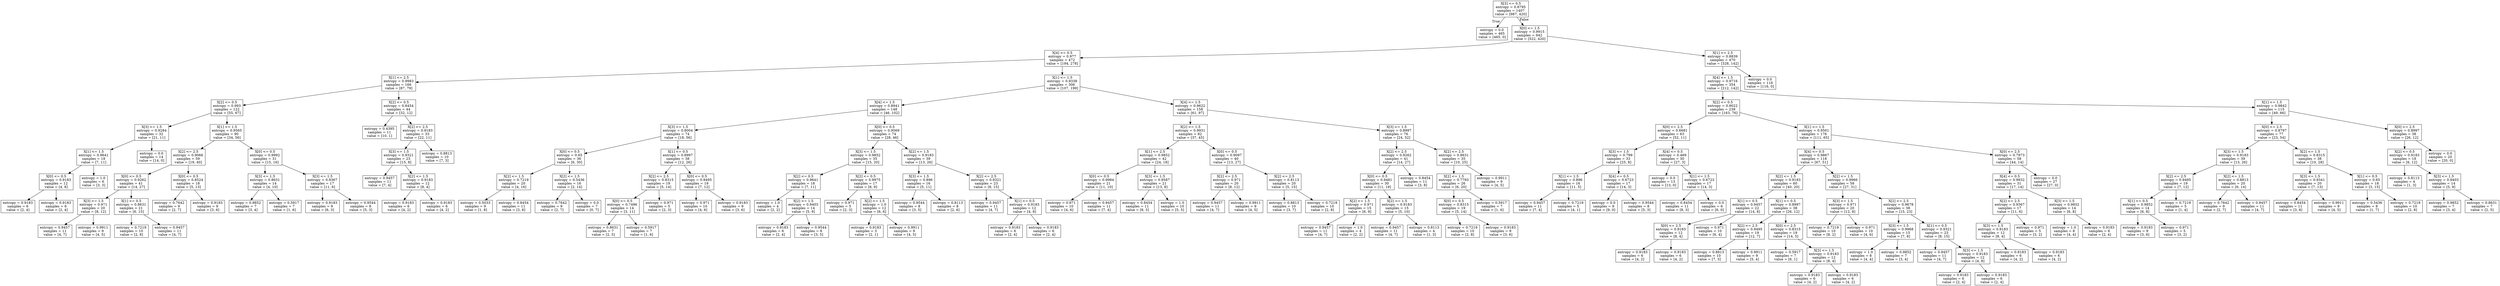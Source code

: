 digraph Tree {
node [shape=box] ;
0 [label="X[3] <= 0.5\nentropy = 0.8795\nsamples = 1407\nvalue = [987, 420]"] ;
1 [label="entropy = 0.0\nsamples = 465\nvalue = [465, 0]"] ;
0 -> 1 [labeldistance=2.5, labelangle=45, headlabel="True"] ;
2 [label="X[0] <= 1.5\nentropy = 0.9915\nsamples = 942\nvalue = [522, 420]"] ;
0 -> 2 [labeldistance=2.5, labelangle=-45, headlabel="False"] ;
3 [label="X[4] <= 0.5\nentropy = 0.977\nsamples = 472\nvalue = [194, 278]"] ;
2 -> 3 ;
4 [label="X[1] <= 2.5\nentropy = 0.9983\nsamples = 166\nvalue = [87, 79]"] ;
3 -> 4 ;
5 [label="X[2] <= 0.5\nentropy = 0.993\nsamples = 122\nvalue = [55, 67]"] ;
4 -> 5 ;
6 [label="X[3] <= 1.5\nentropy = 0.9284\nsamples = 32\nvalue = [21, 11]"] ;
5 -> 6 ;
7 [label="X[1] <= 1.5\nentropy = 0.9641\nsamples = 18\nvalue = [7, 11]"] ;
6 -> 7 ;
8 [label="X[0] <= 0.5\nentropy = 0.9183\nsamples = 12\nvalue = [4, 8]"] ;
7 -> 8 ;
9 [label="entropy = 0.9183\nsamples = 6\nvalue = [2, 4]"] ;
8 -> 9 ;
10 [label="entropy = 0.9183\nsamples = 6\nvalue = [2, 4]"] ;
8 -> 10 ;
11 [label="entropy = 1.0\nsamples = 6\nvalue = [3, 3]"] ;
7 -> 11 ;
12 [label="entropy = 0.0\nsamples = 14\nvalue = [14, 0]"] ;
6 -> 12 ;
13 [label="X[1] <= 1.5\nentropy = 0.9565\nsamples = 90\nvalue = [34, 56]"] ;
5 -> 13 ;
14 [label="X[2] <= 2.5\nentropy = 0.9066\nsamples = 59\nvalue = [19, 40]"] ;
13 -> 14 ;
15 [label="X[0] <= 0.5\nentropy = 0.9262\nsamples = 41\nvalue = [14, 27]"] ;
14 -> 15 ;
16 [label="X[3] <= 1.5\nentropy = 0.971\nsamples = 20\nvalue = [8, 12]"] ;
15 -> 16 ;
17 [label="entropy = 0.9457\nsamples = 11\nvalue = [4, 7]"] ;
16 -> 17 ;
18 [label="entropy = 0.9911\nsamples = 9\nvalue = [4, 5]"] ;
16 -> 18 ;
19 [label="X[1] <= 0.5\nentropy = 0.8631\nsamples = 21\nvalue = [6, 15]"] ;
15 -> 19 ;
20 [label="entropy = 0.7219\nsamples = 10\nvalue = [2, 8]"] ;
19 -> 20 ;
21 [label="entropy = 0.9457\nsamples = 11\nvalue = [4, 7]"] ;
19 -> 21 ;
22 [label="X[0] <= 0.5\nentropy = 0.8524\nsamples = 18\nvalue = [5, 13]"] ;
14 -> 22 ;
23 [label="entropy = 0.7642\nsamples = 9\nvalue = [2, 7]"] ;
22 -> 23 ;
24 [label="entropy = 0.9183\nsamples = 9\nvalue = [3, 6]"] ;
22 -> 24 ;
25 [label="X[0] <= 0.5\nentropy = 0.9992\nsamples = 31\nvalue = [15, 16]"] ;
13 -> 25 ;
26 [label="X[3] <= 1.5\nentropy = 0.8631\nsamples = 14\nvalue = [4, 10]"] ;
25 -> 26 ;
27 [label="entropy = 0.9852\nsamples = 7\nvalue = [3, 4]"] ;
26 -> 27 ;
28 [label="entropy = 0.5917\nsamples = 7\nvalue = [1, 6]"] ;
26 -> 28 ;
29 [label="X[3] <= 1.5\nentropy = 0.9367\nsamples = 17\nvalue = [11, 6]"] ;
25 -> 29 ;
30 [label="entropy = 0.9183\nsamples = 9\nvalue = [6, 3]"] ;
29 -> 30 ;
31 [label="entropy = 0.9544\nsamples = 8\nvalue = [5, 3]"] ;
29 -> 31 ;
32 [label="X[2] <= 0.5\nentropy = 0.8454\nsamples = 44\nvalue = [32, 12]"] ;
4 -> 32 ;
33 [label="entropy = 0.4395\nsamples = 11\nvalue = [10, 1]"] ;
32 -> 33 ;
34 [label="X[2] <= 2.5\nentropy = 0.9183\nsamples = 33\nvalue = [22, 11]"] ;
32 -> 34 ;
35 [label="X[3] <= 1.5\nentropy = 0.9321\nsamples = 23\nvalue = [15, 8]"] ;
34 -> 35 ;
36 [label="entropy = 0.9457\nsamples = 11\nvalue = [7, 4]"] ;
35 -> 36 ;
37 [label="X[2] <= 1.5\nentropy = 0.9183\nsamples = 12\nvalue = [8, 4]"] ;
35 -> 37 ;
38 [label="entropy = 0.9183\nsamples = 6\nvalue = [4, 2]"] ;
37 -> 38 ;
39 [label="entropy = 0.9183\nsamples = 6\nvalue = [4, 2]"] ;
37 -> 39 ;
40 [label="entropy = 0.8813\nsamples = 10\nvalue = [7, 3]"] ;
34 -> 40 ;
41 [label="X[1] <= 1.5\nentropy = 0.9338\nsamples = 306\nvalue = [107, 199]"] ;
3 -> 41 ;
42 [label="X[4] <= 1.5\nentropy = 0.8941\nsamples = 148\nvalue = [46, 102]"] ;
41 -> 42 ;
43 [label="X[3] <= 1.5\nentropy = 0.8004\nsamples = 74\nvalue = [18, 56]"] ;
42 -> 43 ;
44 [label="X[0] <= 0.5\nentropy = 0.65\nsamples = 36\nvalue = [6, 30]"] ;
43 -> 44 ;
45 [label="X[2] <= 1.5\nentropy = 0.7219\nsamples = 20\nvalue = [4, 16]"] ;
44 -> 45 ;
46 [label="entropy = 0.5033\nsamples = 9\nvalue = [1, 8]"] ;
45 -> 46 ;
47 [label="entropy = 0.8454\nsamples = 11\nvalue = [3, 8]"] ;
45 -> 47 ;
48 [label="X[2] <= 1.5\nentropy = 0.5436\nsamples = 16\nvalue = [2, 14]"] ;
44 -> 48 ;
49 [label="entropy = 0.7642\nsamples = 9\nvalue = [2, 7]"] ;
48 -> 49 ;
50 [label="entropy = 0.0\nsamples = 7\nvalue = [0, 7]"] ;
48 -> 50 ;
51 [label="X[1] <= 0.5\nentropy = 0.8997\nsamples = 38\nvalue = [12, 26]"] ;
43 -> 51 ;
52 [label="X[2] <= 2.5\nentropy = 0.8315\nsamples = 19\nvalue = [5, 14]"] ;
51 -> 52 ;
53 [label="X[0] <= 0.5\nentropy = 0.7496\nsamples = 14\nvalue = [3, 11]"] ;
52 -> 53 ;
54 [label="entropy = 0.8631\nsamples = 7\nvalue = [2, 5]"] ;
53 -> 54 ;
55 [label="entropy = 0.5917\nsamples = 7\nvalue = [1, 6]"] ;
53 -> 55 ;
56 [label="entropy = 0.971\nsamples = 5\nvalue = [2, 3]"] ;
52 -> 56 ;
57 [label="X[0] <= 0.5\nentropy = 0.9495\nsamples = 19\nvalue = [7, 12]"] ;
51 -> 57 ;
58 [label="entropy = 0.971\nsamples = 10\nvalue = [4, 6]"] ;
57 -> 58 ;
59 [label="entropy = 0.9183\nsamples = 9\nvalue = [3, 6]"] ;
57 -> 59 ;
60 [label="X[0] <= 0.5\nentropy = 0.9569\nsamples = 74\nvalue = [28, 46]"] ;
42 -> 60 ;
61 [label="X[3] <= 1.5\nentropy = 0.9852\nsamples = 35\nvalue = [15, 20]"] ;
60 -> 61 ;
62 [label="X[2] <= 0.5\nentropy = 0.9641\nsamples = 18\nvalue = [7, 11]"] ;
61 -> 62 ;
63 [label="entropy = 1.0\nsamples = 4\nvalue = [2, 2]"] ;
62 -> 63 ;
64 [label="X[2] <= 1.5\nentropy = 0.9403\nsamples = 14\nvalue = [5, 9]"] ;
62 -> 64 ;
65 [label="entropy = 0.9183\nsamples = 6\nvalue = [2, 4]"] ;
64 -> 65 ;
66 [label="entropy = 0.9544\nsamples = 8\nvalue = [3, 5]"] ;
64 -> 66 ;
67 [label="X[2] <= 0.5\nentropy = 0.9975\nsamples = 17\nvalue = [8, 9]"] ;
61 -> 67 ;
68 [label="entropy = 0.971\nsamples = 5\nvalue = [2, 3]"] ;
67 -> 68 ;
69 [label="X[2] <= 1.5\nentropy = 1.0\nsamples = 12\nvalue = [6, 6]"] ;
67 -> 69 ;
70 [label="entropy = 0.9183\nsamples = 3\nvalue = [2, 1]"] ;
69 -> 70 ;
71 [label="entropy = 0.9911\nsamples = 9\nvalue = [4, 5]"] ;
69 -> 71 ;
72 [label="X[2] <= 1.5\nentropy = 0.9183\nsamples = 39\nvalue = [13, 26]"] ;
60 -> 72 ;
73 [label="X[3] <= 1.5\nentropy = 0.896\nsamples = 16\nvalue = [5, 11]"] ;
72 -> 73 ;
74 [label="entropy = 0.9544\nsamples = 8\nvalue = [3, 5]"] ;
73 -> 74 ;
75 [label="entropy = 0.8113\nsamples = 8\nvalue = [2, 6]"] ;
73 -> 75 ;
76 [label="X[2] <= 2.5\nentropy = 0.9321\nsamples = 23\nvalue = [8, 15]"] ;
72 -> 76 ;
77 [label="entropy = 0.9457\nsamples = 11\nvalue = [4, 7]"] ;
76 -> 77 ;
78 [label="X[1] <= 0.5\nentropy = 0.9183\nsamples = 12\nvalue = [4, 8]"] ;
76 -> 78 ;
79 [label="entropy = 0.9183\nsamples = 6\nvalue = [2, 4]"] ;
78 -> 79 ;
80 [label="entropy = 0.9183\nsamples = 6\nvalue = [2, 4]"] ;
78 -> 80 ;
81 [label="X[4] <= 1.5\nentropy = 0.9622\nsamples = 158\nvalue = [61, 97]"] ;
41 -> 81 ;
82 [label="X[2] <= 1.5\nentropy = 0.9931\nsamples = 82\nvalue = [37, 45]"] ;
81 -> 82 ;
83 [label="X[1] <= 2.5\nentropy = 0.9852\nsamples = 42\nvalue = [24, 18]"] ;
82 -> 83 ;
84 [label="X[0] <= 0.5\nentropy = 0.9984\nsamples = 21\nvalue = [11, 10]"] ;
83 -> 84 ;
85 [label="entropy = 0.971\nsamples = 10\nvalue = [4, 6]"] ;
84 -> 85 ;
86 [label="entropy = 0.9457\nsamples = 11\nvalue = [7, 4]"] ;
84 -> 86 ;
87 [label="X[3] <= 1.5\nentropy = 0.9587\nsamples = 21\nvalue = [13, 8]"] ;
83 -> 87 ;
88 [label="entropy = 0.8454\nsamples = 11\nvalue = [8, 3]"] ;
87 -> 88 ;
89 [label="entropy = 1.0\nsamples = 10\nvalue = [5, 5]"] ;
87 -> 89 ;
90 [label="X[0] <= 0.5\nentropy = 0.9097\nsamples = 40\nvalue = [13, 27]"] ;
82 -> 90 ;
91 [label="X[2] <= 2.5\nentropy = 0.971\nsamples = 20\nvalue = [8, 12]"] ;
90 -> 91 ;
92 [label="entropy = 0.9457\nsamples = 11\nvalue = [4, 7]"] ;
91 -> 92 ;
93 [label="entropy = 0.9911\nsamples = 9\nvalue = [4, 5]"] ;
91 -> 93 ;
94 [label="X[2] <= 2.5\nentropy = 0.8113\nsamples = 20\nvalue = [5, 15]"] ;
90 -> 94 ;
95 [label="entropy = 0.8813\nsamples = 10\nvalue = [3, 7]"] ;
94 -> 95 ;
96 [label="entropy = 0.7219\nsamples = 10\nvalue = [2, 8]"] ;
94 -> 96 ;
97 [label="X[3] <= 1.5\nentropy = 0.8997\nsamples = 76\nvalue = [24, 52]"] ;
81 -> 97 ;
98 [label="X[2] <= 2.5\nentropy = 0.9262\nsamples = 41\nvalue = [14, 27]"] ;
97 -> 98 ;
99 [label="X[0] <= 0.5\nentropy = 0.9481\nsamples = 30\nvalue = [11, 19]"] ;
98 -> 99 ;
100 [label="X[2] <= 1.5\nentropy = 0.971\nsamples = 15\nvalue = [6, 9]"] ;
99 -> 100 ;
101 [label="entropy = 0.9457\nsamples = 11\nvalue = [4, 7]"] ;
100 -> 101 ;
102 [label="entropy = 1.0\nsamples = 4\nvalue = [2, 2]"] ;
100 -> 102 ;
103 [label="X[2] <= 1.5\nentropy = 0.9183\nsamples = 15\nvalue = [5, 10]"] ;
99 -> 103 ;
104 [label="entropy = 0.9457\nsamples = 11\nvalue = [4, 7]"] ;
103 -> 104 ;
105 [label="entropy = 0.8113\nsamples = 4\nvalue = [1, 3]"] ;
103 -> 105 ;
106 [label="entropy = 0.8454\nsamples = 11\nvalue = [3, 8]"] ;
98 -> 106 ;
107 [label="X[2] <= 2.5\nentropy = 0.8631\nsamples = 35\nvalue = [10, 25]"] ;
97 -> 107 ;
108 [label="X[2] <= 1.5\nentropy = 0.7793\nsamples = 26\nvalue = [6, 20]"] ;
107 -> 108 ;
109 [label="X[0] <= 0.5\nentropy = 0.8315\nsamples = 19\nvalue = [5, 14]"] ;
108 -> 109 ;
110 [label="entropy = 0.7219\nsamples = 10\nvalue = [2, 8]"] ;
109 -> 110 ;
111 [label="entropy = 0.9183\nsamples = 9\nvalue = [3, 6]"] ;
109 -> 111 ;
112 [label="entropy = 0.5917\nsamples = 7\nvalue = [1, 6]"] ;
108 -> 112 ;
113 [label="entropy = 0.9911\nsamples = 9\nvalue = [4, 5]"] ;
107 -> 113 ;
114 [label="X[1] <= 2.5\nentropy = 0.8839\nsamples = 470\nvalue = [328, 142]"] ;
2 -> 114 ;
115 [label="X[4] <= 1.5\nentropy = 0.9716\nsamples = 354\nvalue = [212, 142]"] ;
114 -> 115 ;
116 [label="X[2] <= 0.5\nentropy = 0.9022\nsamples = 239\nvalue = [163, 76]"] ;
115 -> 116 ;
117 [label="X[0] <= 2.5\nentropy = 0.6681\nsamples = 63\nvalue = [52, 11]"] ;
116 -> 117 ;
118 [label="X[3] <= 1.5\nentropy = 0.799\nsamples = 33\nvalue = [25, 8]"] ;
117 -> 118 ;
119 [label="X[1] <= 1.5\nentropy = 0.896\nsamples = 16\nvalue = [11, 5]"] ;
118 -> 119 ;
120 [label="entropy = 0.9457\nsamples = 11\nvalue = [7, 4]"] ;
119 -> 120 ;
121 [label="entropy = 0.7219\nsamples = 5\nvalue = [4, 1]"] ;
119 -> 121 ;
122 [label="X[4] <= 0.5\nentropy = 0.6723\nsamples = 17\nvalue = [14, 3]"] ;
118 -> 122 ;
123 [label="entropy = 0.0\nsamples = 9\nvalue = [9, 0]"] ;
122 -> 123 ;
124 [label="entropy = 0.9544\nsamples = 8\nvalue = [5, 3]"] ;
122 -> 124 ;
125 [label="X[4] <= 0.5\nentropy = 0.469\nsamples = 30\nvalue = [27, 3]"] ;
117 -> 125 ;
126 [label="entropy = 0.0\nsamples = 13\nvalue = [13, 0]"] ;
125 -> 126 ;
127 [label="X[1] <= 1.5\nentropy = 0.6723\nsamples = 17\nvalue = [14, 3]"] ;
125 -> 127 ;
128 [label="entropy = 0.8454\nsamples = 11\nvalue = [8, 3]"] ;
127 -> 128 ;
129 [label="entropy = 0.0\nsamples = 6\nvalue = [6, 0]"] ;
127 -> 129 ;
130 [label="X[1] <= 1.5\nentropy = 0.9501\nsamples = 176\nvalue = [111, 65]"] ;
116 -> 130 ;
131 [label="X[4] <= 0.5\nentropy = 0.9867\nsamples = 118\nvalue = [67, 51]"] ;
130 -> 131 ;
132 [label="X[2] <= 1.5\nentropy = 0.9183\nsamples = 60\nvalue = [40, 20]"] ;
131 -> 132 ;
133 [label="X[1] <= 0.5\nentropy = 0.9457\nsamples = 22\nvalue = [14, 8]"] ;
132 -> 133 ;
134 [label="X[0] <= 2.5\nentropy = 0.9183\nsamples = 12\nvalue = [8, 4]"] ;
133 -> 134 ;
135 [label="entropy = 0.9183\nsamples = 6\nvalue = [4, 2]"] ;
134 -> 135 ;
136 [label="entropy = 0.9183\nsamples = 6\nvalue = [4, 2]"] ;
134 -> 136 ;
137 [label="entropy = 0.971\nsamples = 10\nvalue = [6, 4]"] ;
133 -> 137 ;
138 [label="X[1] <= 0.5\nentropy = 0.8997\nsamples = 38\nvalue = [26, 12]"] ;
132 -> 138 ;
139 [label="X[2] <= 2.5\nentropy = 0.9495\nsamples = 19\nvalue = [12, 7]"] ;
138 -> 139 ;
140 [label="entropy = 0.8813\nsamples = 10\nvalue = [7, 3]"] ;
139 -> 140 ;
141 [label="entropy = 0.9911\nsamples = 9\nvalue = [5, 4]"] ;
139 -> 141 ;
142 [label="X[0] <= 2.5\nentropy = 0.8315\nsamples = 19\nvalue = [14, 5]"] ;
138 -> 142 ;
143 [label="entropy = 0.5917\nsamples = 7\nvalue = [6, 1]"] ;
142 -> 143 ;
144 [label="X[3] <= 1.5\nentropy = 0.9183\nsamples = 12\nvalue = [8, 4]"] ;
142 -> 144 ;
145 [label="entropy = 0.9183\nsamples = 6\nvalue = [4, 2]"] ;
144 -> 145 ;
146 [label="entropy = 0.9183\nsamples = 6\nvalue = [4, 2]"] ;
144 -> 146 ;
147 [label="X[2] <= 1.5\nentropy = 0.9966\nsamples = 58\nvalue = [27, 31]"] ;
131 -> 147 ;
148 [label="X[3] <= 1.5\nentropy = 0.971\nsamples = 20\nvalue = [12, 8]"] ;
147 -> 148 ;
149 [label="entropy = 0.7219\nsamples = 10\nvalue = [8, 2]"] ;
148 -> 149 ;
150 [label="entropy = 0.971\nsamples = 10\nvalue = [4, 6]"] ;
148 -> 150 ;
151 [label="X[2] <= 2.5\nentropy = 0.9678\nsamples = 38\nvalue = [15, 23]"] ;
147 -> 151 ;
152 [label="X[3] <= 1.5\nentropy = 0.9968\nsamples = 15\nvalue = [7, 8]"] ;
151 -> 152 ;
153 [label="entropy = 1.0\nsamples = 8\nvalue = [4, 4]"] ;
152 -> 153 ;
154 [label="entropy = 0.9852\nsamples = 7\nvalue = [3, 4]"] ;
152 -> 154 ;
155 [label="X[1] <= 0.5\nentropy = 0.9321\nsamples = 23\nvalue = [8, 15]"] ;
151 -> 155 ;
156 [label="entropy = 0.9457\nsamples = 11\nvalue = [4, 7]"] ;
155 -> 156 ;
157 [label="X[3] <= 1.5\nentropy = 0.9183\nsamples = 12\nvalue = [4, 8]"] ;
155 -> 157 ;
158 [label="entropy = 0.9183\nsamples = 6\nvalue = [2, 4]"] ;
157 -> 158 ;
159 [label="entropy = 0.9183\nsamples = 6\nvalue = [2, 4]"] ;
157 -> 159 ;
160 [label="X[0] <= 2.5\nentropy = 0.7973\nsamples = 58\nvalue = [44, 14]"] ;
130 -> 160 ;
161 [label="X[4] <= 0.5\nentropy = 0.9932\nsamples = 31\nvalue = [17, 14]"] ;
160 -> 161 ;
162 [label="X[2] <= 2.5\nentropy = 0.9367\nsamples = 17\nvalue = [11, 6]"] ;
161 -> 162 ;
163 [label="X[3] <= 1.5\nentropy = 0.9183\nsamples = 12\nvalue = [8, 4]"] ;
162 -> 163 ;
164 [label="entropy = 0.9183\nsamples = 6\nvalue = [4, 2]"] ;
163 -> 164 ;
165 [label="entropy = 0.9183\nsamples = 6\nvalue = [4, 2]"] ;
163 -> 165 ;
166 [label="entropy = 0.971\nsamples = 5\nvalue = [3, 2]"] ;
162 -> 166 ;
167 [label="X[3] <= 1.5\nentropy = 0.9852\nsamples = 14\nvalue = [6, 8]"] ;
161 -> 167 ;
168 [label="entropy = 1.0\nsamples = 8\nvalue = [4, 4]"] ;
167 -> 168 ;
169 [label="entropy = 0.9183\nsamples = 6\nvalue = [2, 4]"] ;
167 -> 169 ;
170 [label="entropy = 0.0\nsamples = 27\nvalue = [27, 0]"] ;
160 -> 170 ;
171 [label="X[1] <= 1.5\nentropy = 0.9842\nsamples = 115\nvalue = [49, 66]"] ;
115 -> 171 ;
172 [label="X[0] <= 2.5\nentropy = 0.8797\nsamples = 77\nvalue = [23, 54]"] ;
171 -> 172 ;
173 [label="X[3] <= 1.5\nentropy = 0.9183\nsamples = 39\nvalue = [13, 26]"] ;
172 -> 173 ;
174 [label="X[2] <= 2.5\nentropy = 0.9495\nsamples = 19\nvalue = [7, 12]"] ;
173 -> 174 ;
175 [label="X[1] <= 0.5\nentropy = 0.9852\nsamples = 14\nvalue = [6, 8]"] ;
174 -> 175 ;
176 [label="entropy = 0.9183\nsamples = 9\nvalue = [3, 6]"] ;
175 -> 176 ;
177 [label="entropy = 0.971\nsamples = 5\nvalue = [3, 2]"] ;
175 -> 177 ;
178 [label="entropy = 0.7219\nsamples = 5\nvalue = [1, 4]"] ;
174 -> 178 ;
179 [label="X[2] <= 1.5\nentropy = 0.8813\nsamples = 20\nvalue = [6, 14]"] ;
173 -> 179 ;
180 [label="entropy = 0.7642\nsamples = 9\nvalue = [2, 7]"] ;
179 -> 180 ;
181 [label="entropy = 0.9457\nsamples = 11\nvalue = [4, 7]"] ;
179 -> 181 ;
182 [label="X[2] <= 1.5\nentropy = 0.8315\nsamples = 38\nvalue = [10, 28]"] ;
172 -> 182 ;
183 [label="X[3] <= 1.5\nentropy = 0.9341\nsamples = 20\nvalue = [7, 13]"] ;
182 -> 183 ;
184 [label="entropy = 0.8454\nsamples = 11\nvalue = [3, 8]"] ;
183 -> 184 ;
185 [label="entropy = 0.9911\nsamples = 9\nvalue = [4, 5]"] ;
183 -> 185 ;
186 [label="X[1] <= 0.5\nentropy = 0.65\nsamples = 18\nvalue = [3, 15]"] ;
182 -> 186 ;
187 [label="entropy = 0.5436\nsamples = 8\nvalue = [1, 7]"] ;
186 -> 187 ;
188 [label="entropy = 0.7219\nsamples = 10\nvalue = [2, 8]"] ;
186 -> 188 ;
189 [label="X[0] <= 2.5\nentropy = 0.8997\nsamples = 38\nvalue = [26, 12]"] ;
171 -> 189 ;
190 [label="X[2] <= 0.5\nentropy = 0.9183\nsamples = 18\nvalue = [6, 12]"] ;
189 -> 190 ;
191 [label="entropy = 0.8113\nsamples = 4\nvalue = [1, 3]"] ;
190 -> 191 ;
192 [label="X[3] <= 1.5\nentropy = 0.9403\nsamples = 14\nvalue = [5, 9]"] ;
190 -> 192 ;
193 [label="entropy = 0.9852\nsamples = 7\nvalue = [3, 4]"] ;
192 -> 193 ;
194 [label="entropy = 0.8631\nsamples = 7\nvalue = [2, 5]"] ;
192 -> 194 ;
195 [label="entropy = 0.0\nsamples = 20\nvalue = [20, 0]"] ;
189 -> 195 ;
196 [label="entropy = 0.0\nsamples = 116\nvalue = [116, 0]"] ;
114 -> 196 ;
}